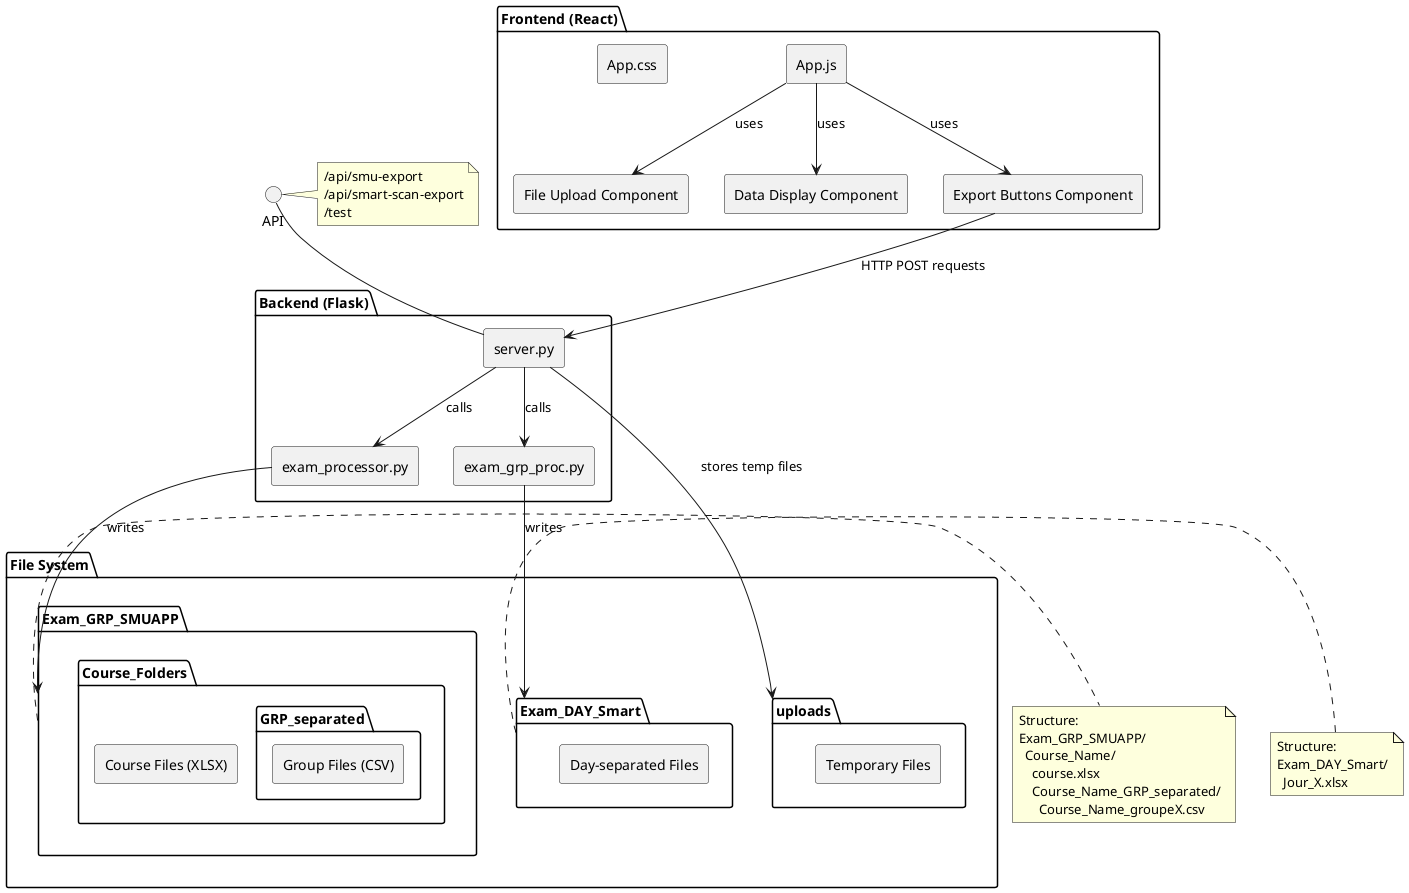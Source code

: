 @startuml Data Source Center

' Style definitions
skinparam componentStyle rectangle
skinparam backgroundColor white
skinparam stereotypeCBackgroundColor PaleGreen
skinparam FontName Arial

' Frontend Components
package "Frontend (React)" {
    [App.js] as app
    [App.css] as css
    component "File Upload Component" as upload
    component "Data Display Component" as display
    component "Export Buttons Component" as buttons
}

' Backend Components
package "Backend (Flask)" {
    [server.py] as server
    [exam_processor.py] as processor
    [exam_grp_proc.py] as grp_proc
}

' File System Components
package "File System" {
    folder "Exam_GRP_SMUAPP" as smu {
        folder "Course_Folders" as courses {
            [Course Files (XLSX)]
            folder "GRP_separated" as grp {
                [Group Files (CSV)]
            }
        }
    }
    
    folder "Exam_DAY_Smart" as smart {
        [Day-separated Files]
    }
    
    folder "uploads" as upload_folder {
        [Temporary Files]
    }
}

' Relationships and Data Flow
app --> upload : uses
app --> display : uses
app --> buttons : uses
buttons --> server : HTTP POST requests

server --> processor : calls
server --> grp_proc : calls
processor --> smu : writes
grp_proc --> smart : writes
server --> upload_folder : stores temp files

' API Endpoints
interface "API" as api
api -- server
note right of api
  /api/smu-export
  /api/smart-scan-export
  /test
end note

' File Structure Notes
note right of smu
  Structure:
  Exam_GRP_SMUAPP/
    Course_Name/
      course.xlsx
      Course_Name_GRP_separated/
        Course_Name_groupeX.csv
end note

note right of smart
  Structure:
  Exam_DAY_Smart/
    Jour_X.xlsx
end note

@enduml
